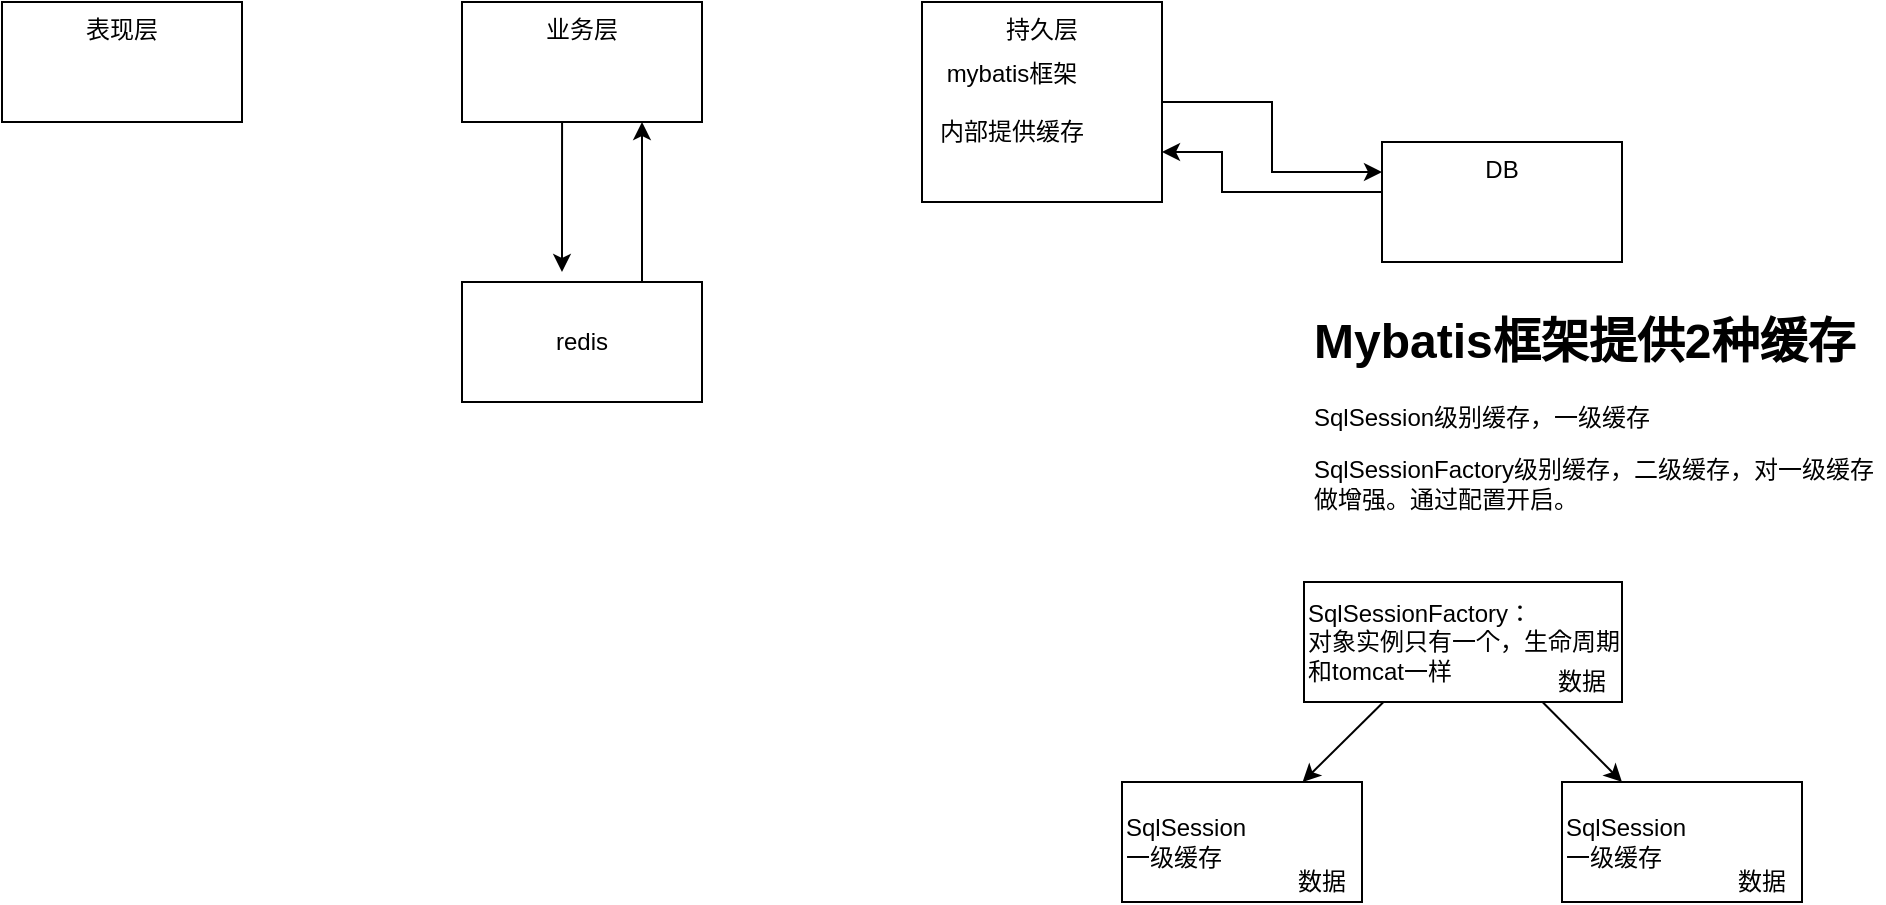 <mxfile version="12.9.9" type="device"><diagram id="prtHgNgQTEPvFCAcTncT" name="Page-1"><mxGraphModel dx="761" dy="580" grid="1" gridSize="10" guides="1" tooltips="1" connect="1" arrows="1" fold="1" page="1" pageScale="1" pageWidth="827" pageHeight="1169" math="0" shadow="0"><root><mxCell id="0"/><mxCell id="1" parent="0"/><mxCell id="3iY_4FW-NFx9kRwX1kDy-1" value="表现层" style="rounded=0;whiteSpace=wrap;html=1;verticalAlign=top;" parent="1" vertex="1"><mxGeometry x="300" y="220" width="120" height="60" as="geometry"/></mxCell><mxCell id="3iY_4FW-NFx9kRwX1kDy-5" value="" style="edgeStyle=orthogonalEdgeStyle;rounded=0;orthogonalLoop=1;jettySize=auto;html=1;exitX=0.417;exitY=0.983;exitDx=0;exitDy=0;exitPerimeter=0;" parent="1" source="3iY_4FW-NFx9kRwX1kDy-2" edge="1"><mxGeometry relative="1" as="geometry"><mxPoint x="580" y="355" as="targetPoint"/></mxGeometry></mxCell><mxCell id="3iY_4FW-NFx9kRwX1kDy-2" value="业务层" style="rounded=0;whiteSpace=wrap;html=1;verticalAlign=top;" parent="1" vertex="1"><mxGeometry x="530" y="220" width="120" height="60" as="geometry"/></mxCell><mxCell id="3iY_4FW-NFx9kRwX1kDy-4" value="redis" style="rounded=0;whiteSpace=wrap;html=1;" parent="1" vertex="1"><mxGeometry x="530" y="360" width="120" height="60" as="geometry"/></mxCell><mxCell id="3iY_4FW-NFx9kRwX1kDy-13" style="edgeStyle=orthogonalEdgeStyle;rounded=0;orthogonalLoop=1;jettySize=auto;html=1;entryX=0;entryY=0.25;entryDx=0;entryDy=0;" parent="1" source="3iY_4FW-NFx9kRwX1kDy-3" target="3iY_4FW-NFx9kRwX1kDy-7" edge="1"><mxGeometry relative="1" as="geometry"><Array as="points"><mxPoint x="935" y="270"/><mxPoint x="935" y="305"/></Array></mxGeometry></mxCell><mxCell id="3iY_4FW-NFx9kRwX1kDy-3" value="持久层" style="rounded=0;whiteSpace=wrap;html=1;verticalAlign=top;" parent="1" vertex="1"><mxGeometry x="760" y="220" width="120" height="100" as="geometry"/></mxCell><mxCell id="3iY_4FW-NFx9kRwX1kDy-6" value="mybatis框架&lt;br&gt;&lt;br&gt;内部提供缓存" style="text;html=1;strokeColor=none;fillColor=none;align=center;verticalAlign=middle;whiteSpace=wrap;rounded=0;" parent="1" vertex="1"><mxGeometry x="760" y="260" width="90" height="20" as="geometry"/></mxCell><mxCell id="3iY_4FW-NFx9kRwX1kDy-7" value="DB" style="rounded=0;whiteSpace=wrap;html=1;verticalAlign=top;" parent="1" vertex="1"><mxGeometry x="990" y="290" width="120" height="60" as="geometry"/></mxCell><mxCell id="3iY_4FW-NFx9kRwX1kDy-8" value="" style="edgeStyle=orthogonalEdgeStyle;rounded=0;orthogonalLoop=1;jettySize=auto;html=1;entryX=0.75;entryY=1;entryDx=0;entryDy=0;exitX=0.75;exitY=0;exitDx=0;exitDy=0;" parent="1" source="3iY_4FW-NFx9kRwX1kDy-4" target="3iY_4FW-NFx9kRwX1kDy-2" edge="1"><mxGeometry relative="1" as="geometry"><mxPoint x="660" y="330" as="sourcePoint"/><mxPoint x="600" y="370" as="targetPoint"/><Array as="points"><mxPoint x="620" y="320"/><mxPoint x="620" y="320"/></Array></mxGeometry></mxCell><mxCell id="3iY_4FW-NFx9kRwX1kDy-14" style="edgeStyle=orthogonalEdgeStyle;rounded=0;orthogonalLoop=1;jettySize=auto;html=1;entryX=1;entryY=0.75;entryDx=0;entryDy=0;exitX=0;exitY=0.5;exitDx=0;exitDy=0;" parent="1" source="3iY_4FW-NFx9kRwX1kDy-7" target="3iY_4FW-NFx9kRwX1kDy-3" edge="1"><mxGeometry relative="1" as="geometry"><mxPoint x="890" y="280" as="sourcePoint"/><mxPoint x="1000" y="315" as="targetPoint"/><Array as="points"><mxPoint x="990" y="315"/><mxPoint x="910" y="315"/><mxPoint x="910" y="295"/></Array></mxGeometry></mxCell><mxCell id="IXtM2oG95YTPWT6Gv1j3-2" value="&lt;h1&gt;Mybatis框架提供2种缓存&lt;/h1&gt;&lt;span style=&quot;text-align: center&quot;&gt;SqlSession级别缓存，一级缓存&lt;/span&gt;&lt;p&gt;SqlSessionFactory级别缓存，二级缓存，对一级缓存做增强。通过配置开启。&lt;/p&gt;" style="text;html=1;strokeColor=none;fillColor=none;spacing=5;spacingTop=-20;whiteSpace=wrap;overflow=hidden;rounded=0;" vertex="1" parent="1"><mxGeometry x="951" y="370" width="290" height="120" as="geometry"/></mxCell><mxCell id="IXtM2oG95YTPWT6Gv1j3-3" value="SqlSessionFactory：&lt;br&gt;对象实例只有一个，生命周期和tomcat一样" style="rounded=0;whiteSpace=wrap;html=1;align=left;" vertex="1" parent="1"><mxGeometry x="951" y="510" width="159" height="60" as="geometry"/></mxCell><mxCell id="IXtM2oG95YTPWT6Gv1j3-4" value="SqlSession&lt;br&gt;一级缓存" style="rounded=0;whiteSpace=wrap;html=1;align=left;" vertex="1" parent="1"><mxGeometry x="860" y="610" width="120" height="60" as="geometry"/></mxCell><mxCell id="IXtM2oG95YTPWT6Gv1j3-5" value="SqlSession&lt;br&gt;一级缓存" style="rounded=0;whiteSpace=wrap;html=1;align=left;" vertex="1" parent="1"><mxGeometry x="1080" y="610" width="120" height="60" as="geometry"/></mxCell><mxCell id="IXtM2oG95YTPWT6Gv1j3-7" value="" style="endArrow=classic;html=1;exitX=0.25;exitY=1;exitDx=0;exitDy=0;" edge="1" parent="1" source="IXtM2oG95YTPWT6Gv1j3-3" target="IXtM2oG95YTPWT6Gv1j3-4"><mxGeometry width="50" height="50" relative="1" as="geometry"><mxPoint x="1010" y="770" as="sourcePoint"/><mxPoint x="1060" y="720" as="targetPoint"/></mxGeometry></mxCell><mxCell id="IXtM2oG95YTPWT6Gv1j3-8" value="" style="endArrow=classic;html=1;exitX=0.75;exitY=1;exitDx=0;exitDy=0;entryX=0.25;entryY=0;entryDx=0;entryDy=0;" edge="1" parent="1" source="IXtM2oG95YTPWT6Gv1j3-3" target="IXtM2oG95YTPWT6Gv1j3-5"><mxGeometry width="50" height="50" relative="1" as="geometry"><mxPoint x="1000.75" y="580" as="sourcePoint"/><mxPoint x="960.321" y="620" as="targetPoint"/></mxGeometry></mxCell><mxCell id="IXtM2oG95YTPWT6Gv1j3-9" value="数据" style="text;html=1;strokeColor=none;fillColor=none;align=center;verticalAlign=middle;whiteSpace=wrap;rounded=0;" vertex="1" parent="1"><mxGeometry x="940" y="650" width="40" height="20" as="geometry"/></mxCell><mxCell id="IXtM2oG95YTPWT6Gv1j3-10" value="数据" style="text;html=1;strokeColor=none;fillColor=none;align=center;verticalAlign=middle;whiteSpace=wrap;rounded=0;" vertex="1" parent="1"><mxGeometry x="1160" y="650" width="40" height="20" as="geometry"/></mxCell><mxCell id="IXtM2oG95YTPWT6Gv1j3-11" value="数据" style="text;html=1;strokeColor=none;fillColor=none;align=center;verticalAlign=middle;whiteSpace=wrap;rounded=0;" vertex="1" parent="1"><mxGeometry x="1070" y="550" width="40" height="20" as="geometry"/></mxCell></root></mxGraphModel></diagram></mxfile>